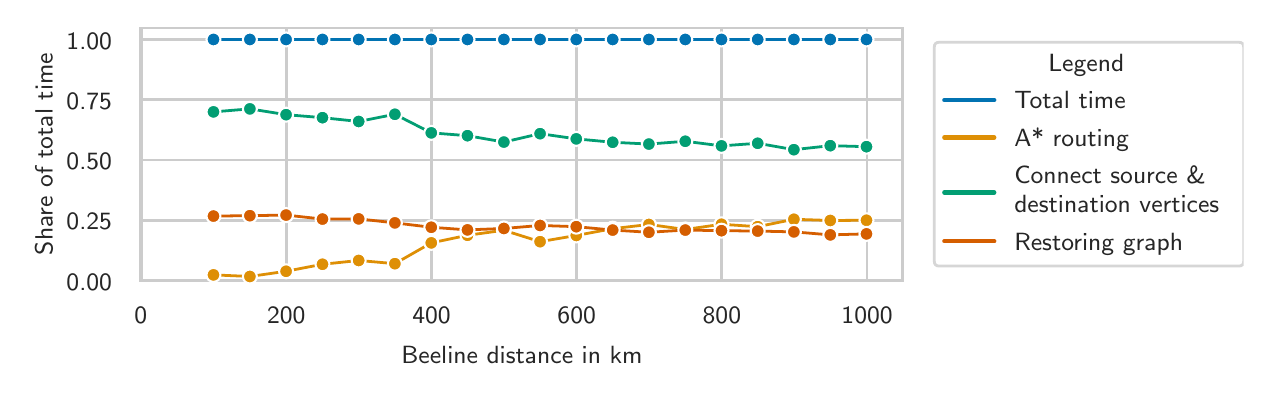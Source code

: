 \begingroup%
\makeatletter%
\begin{pgfpicture}%
\pgfpathrectangle{\pgfpointorigin}{\pgfqpoint{6.08in}{1.716in}}%
\pgfusepath{use as bounding box, clip}%
\begin{pgfscope}%
\pgfsetbuttcap%
\pgfsetmiterjoin%
\definecolor{currentfill}{rgb}{1.0,1.0,1.0}%
\pgfsetfillcolor{currentfill}%
\pgfsetlinewidth{0.0pt}%
\definecolor{currentstroke}{rgb}{1.0,1.0,1.0}%
\pgfsetstrokecolor{currentstroke}%
\pgfsetdash{}{0pt}%
\pgfpathmoveto{\pgfqpoint{0.0in}{0.0in}}%
\pgfpathlineto{\pgfqpoint{6.08in}{0.0in}}%
\pgfpathlineto{\pgfqpoint{6.08in}{1.716in}}%
\pgfpathlineto{\pgfqpoint{0.0in}{1.716in}}%
\pgfpathlineto{\pgfqpoint{0.0in}{0.0in}}%
\pgfpathclose%
\pgfusepath{fill}%
\end{pgfscope}%
\begin{pgfscope}%
\pgfsetbuttcap%
\pgfsetmiterjoin%
\definecolor{currentfill}{rgb}{1.0,1.0,1.0}%
\pgfsetfillcolor{currentfill}%
\pgfsetlinewidth{0.0pt}%
\definecolor{currentstroke}{rgb}{0.0,0.0,0.0}%
\pgfsetstrokecolor{currentstroke}%
\pgfsetstrokeopacity{0.0}%
\pgfsetdash{}{0pt}%
\pgfpathmoveto{\pgfqpoint{0.566in}{0.451in}}%
\pgfpathlineto{\pgfqpoint{4.375in}{0.451in}}%
\pgfpathlineto{\pgfqpoint{4.375in}{1.716in}}%
\pgfpathlineto{\pgfqpoint{0.566in}{1.716in}}%
\pgfpathlineto{\pgfqpoint{0.566in}{0.451in}}%
\pgfpathclose%
\pgfusepath{fill}%
\end{pgfscope}%
\begin{pgfscope}%
\pgfpathrectangle{\pgfqpoint{0.566in}{0.451in}}{\pgfqpoint{3.809in}{1.264in}}%
\pgfusepath{clip}%
\pgfsetroundcap%
\pgfsetroundjoin%
\pgfsetlinewidth{1.004pt}%
\definecolor{currentstroke}{rgb}{0.8,0.8,0.8}%
\pgfsetstrokecolor{currentstroke}%
\pgfsetdash{}{0pt}%
\pgfpathmoveto{\pgfqpoint{0.566in}{0.451in}}%
\pgfpathlineto{\pgfqpoint{0.566in}{1.716in}}%
\pgfusepath{stroke}%
\end{pgfscope}%
\begin{pgfscope}%
\definecolor{textcolor}{rgb}{0.15,0.15,0.15}%
\pgfsetstrokecolor{textcolor}%
\pgfsetfillcolor{textcolor}%
\pgftext[x=0.566in,y=0.319in,,top]{\color{textcolor}\sffamily\fontsize{9.0}{10.8}\selectfont 0}%
\end{pgfscope}%
\begin{pgfscope}%
\pgfpathrectangle{\pgfqpoint{0.566in}{0.451in}}{\pgfqpoint{3.809in}{1.264in}}%
\pgfusepath{clip}%
\pgfsetroundcap%
\pgfsetroundjoin%
\pgfsetlinewidth{1.004pt}%
\definecolor{currentstroke}{rgb}{0.8,0.8,0.8}%
\pgfsetstrokecolor{currentstroke}%
\pgfsetdash{}{0pt}%
\pgfpathmoveto{\pgfqpoint{1.293in}{0.451in}}%
\pgfpathlineto{\pgfqpoint{1.293in}{1.716in}}%
\pgfusepath{stroke}%
\end{pgfscope}%
\begin{pgfscope}%
\definecolor{textcolor}{rgb}{0.15,0.15,0.15}%
\pgfsetstrokecolor{textcolor}%
\pgfsetfillcolor{textcolor}%
\pgftext[x=1.293in,y=0.319in,,top]{\color{textcolor}\sffamily\fontsize{9.0}{10.8}\selectfont 200}%
\end{pgfscope}%
\begin{pgfscope}%
\pgfpathrectangle{\pgfqpoint{0.566in}{0.451in}}{\pgfqpoint{3.809in}{1.264in}}%
\pgfusepath{clip}%
\pgfsetroundcap%
\pgfsetroundjoin%
\pgfsetlinewidth{1.004pt}%
\definecolor{currentstroke}{rgb}{0.8,0.8,0.8}%
\pgfsetstrokecolor{currentstroke}%
\pgfsetdash{}{0pt}%
\pgfpathmoveto{\pgfqpoint{2.019in}{0.451in}}%
\pgfpathlineto{\pgfqpoint{2.019in}{1.716in}}%
\pgfusepath{stroke}%
\end{pgfscope}%
\begin{pgfscope}%
\definecolor{textcolor}{rgb}{0.15,0.15,0.15}%
\pgfsetstrokecolor{textcolor}%
\pgfsetfillcolor{textcolor}%
\pgftext[x=2.019in,y=0.319in,,top]{\color{textcolor}\sffamily\fontsize{9.0}{10.8}\selectfont 400}%
\end{pgfscope}%
\begin{pgfscope}%
\pgfpathrectangle{\pgfqpoint{0.566in}{0.451in}}{\pgfqpoint{3.809in}{1.264in}}%
\pgfusepath{clip}%
\pgfsetroundcap%
\pgfsetroundjoin%
\pgfsetlinewidth{1.004pt}%
\definecolor{currentstroke}{rgb}{0.8,0.8,0.8}%
\pgfsetstrokecolor{currentstroke}%
\pgfsetdash{}{0pt}%
\pgfpathmoveto{\pgfqpoint{2.745in}{0.451in}}%
\pgfpathlineto{\pgfqpoint{2.745in}{1.716in}}%
\pgfusepath{stroke}%
\end{pgfscope}%
\begin{pgfscope}%
\definecolor{textcolor}{rgb}{0.15,0.15,0.15}%
\pgfsetstrokecolor{textcolor}%
\pgfsetfillcolor{textcolor}%
\pgftext[x=2.745in,y=0.319in,,top]{\color{textcolor}\sffamily\fontsize{9.0}{10.8}\selectfont 600}%
\end{pgfscope}%
\begin{pgfscope}%
\pgfpathrectangle{\pgfqpoint{0.566in}{0.451in}}{\pgfqpoint{3.809in}{1.264in}}%
\pgfusepath{clip}%
\pgfsetroundcap%
\pgfsetroundjoin%
\pgfsetlinewidth{1.004pt}%
\definecolor{currentstroke}{rgb}{0.8,0.8,0.8}%
\pgfsetstrokecolor{currentstroke}%
\pgfsetdash{}{0pt}%
\pgfpathmoveto{\pgfqpoint{3.471in}{0.451in}}%
\pgfpathlineto{\pgfqpoint{3.471in}{1.716in}}%
\pgfusepath{stroke}%
\end{pgfscope}%
\begin{pgfscope}%
\definecolor{textcolor}{rgb}{0.15,0.15,0.15}%
\pgfsetstrokecolor{textcolor}%
\pgfsetfillcolor{textcolor}%
\pgftext[x=3.471in,y=0.319in,,top]{\color{textcolor}\sffamily\fontsize{9.0}{10.8}\selectfont 800}%
\end{pgfscope}%
\begin{pgfscope}%
\pgfpathrectangle{\pgfqpoint{0.566in}{0.451in}}{\pgfqpoint{3.809in}{1.264in}}%
\pgfusepath{clip}%
\pgfsetroundcap%
\pgfsetroundjoin%
\pgfsetlinewidth{1.004pt}%
\definecolor{currentstroke}{rgb}{0.8,0.8,0.8}%
\pgfsetstrokecolor{currentstroke}%
\pgfsetdash{}{0pt}%
\pgfpathmoveto{\pgfqpoint{4.197in}{0.451in}}%
\pgfpathlineto{\pgfqpoint{4.197in}{1.716in}}%
\pgfusepath{stroke}%
\end{pgfscope}%
\begin{pgfscope}%
\definecolor{textcolor}{rgb}{0.15,0.15,0.15}%
\pgfsetstrokecolor{textcolor}%
\pgfsetfillcolor{textcolor}%
\pgftext[x=4.197in,y=0.319in,,top]{\color{textcolor}\sffamily\fontsize{9.0}{10.8}\selectfont 1000}%
\end{pgfscope}%
\begin{pgfscope}%
\definecolor{textcolor}{rgb}{0.15,0.15,0.15}%
\pgfsetstrokecolor{textcolor}%
\pgfsetfillcolor{textcolor}%
\pgftext[x=2.471in,y=0.125in,,top]{\color{textcolor}\sffamily\fontsize{9.0}{10.8}\selectfont Beeline distance in km}%
\end{pgfscope}%
\begin{pgfscope}%
\pgfpathrectangle{\pgfqpoint{0.566in}{0.451in}}{\pgfqpoint{3.809in}{1.264in}}%
\pgfusepath{clip}%
\pgfsetroundcap%
\pgfsetroundjoin%
\pgfsetlinewidth{1.004pt}%
\definecolor{currentstroke}{rgb}{0.8,0.8,0.8}%
\pgfsetstrokecolor{currentstroke}%
\pgfsetdash{}{0pt}%
\pgfpathmoveto{\pgfqpoint{0.566in}{0.451in}}%
\pgfpathlineto{\pgfqpoint{4.375in}{0.451in}}%
\pgfusepath{stroke}%
\end{pgfscope}%
\begin{pgfscope}%
\definecolor{textcolor}{rgb}{0.15,0.15,0.15}%
\pgfsetstrokecolor{textcolor}%
\pgfsetfillcolor{textcolor}%
\pgftext[x=0.194in, y=0.404in, left, base]{\color{textcolor}\sffamily\fontsize{9.0}{10.8}\selectfont 0.00}%
\end{pgfscope}%
\begin{pgfscope}%
\pgfpathrectangle{\pgfqpoint{0.566in}{0.451in}}{\pgfqpoint{3.809in}{1.264in}}%
\pgfusepath{clip}%
\pgfsetroundcap%
\pgfsetroundjoin%
\pgfsetlinewidth{1.004pt}%
\definecolor{currentstroke}{rgb}{0.8,0.8,0.8}%
\pgfsetstrokecolor{currentstroke}%
\pgfsetdash{}{0pt}%
\pgfpathmoveto{\pgfqpoint{0.566in}{0.753in}}%
\pgfpathlineto{\pgfqpoint{4.375in}{0.753in}}%
\pgfusepath{stroke}%
\end{pgfscope}%
\begin{pgfscope}%
\definecolor{textcolor}{rgb}{0.15,0.15,0.15}%
\pgfsetstrokecolor{textcolor}%
\pgfsetfillcolor{textcolor}%
\pgftext[x=0.194in, y=0.705in, left, base]{\color{textcolor}\sffamily\fontsize{9.0}{10.8}\selectfont 0.25}%
\end{pgfscope}%
\begin{pgfscope}%
\pgfpathrectangle{\pgfqpoint{0.566in}{0.451in}}{\pgfqpoint{3.809in}{1.264in}}%
\pgfusepath{clip}%
\pgfsetroundcap%
\pgfsetroundjoin%
\pgfsetlinewidth{1.004pt}%
\definecolor{currentstroke}{rgb}{0.8,0.8,0.8}%
\pgfsetstrokecolor{currentstroke}%
\pgfsetdash{}{0pt}%
\pgfpathmoveto{\pgfqpoint{0.566in}{1.054in}}%
\pgfpathlineto{\pgfqpoint{4.375in}{1.054in}}%
\pgfusepath{stroke}%
\end{pgfscope}%
\begin{pgfscope}%
\definecolor{textcolor}{rgb}{0.15,0.15,0.15}%
\pgfsetstrokecolor{textcolor}%
\pgfsetfillcolor{textcolor}%
\pgftext[x=0.194in, y=1.006in, left, base]{\color{textcolor}\sffamily\fontsize{9.0}{10.8}\selectfont 0.50}%
\end{pgfscope}%
\begin{pgfscope}%
\pgfpathrectangle{\pgfqpoint{0.566in}{0.451in}}{\pgfqpoint{3.809in}{1.264in}}%
\pgfusepath{clip}%
\pgfsetroundcap%
\pgfsetroundjoin%
\pgfsetlinewidth{1.004pt}%
\definecolor{currentstroke}{rgb}{0.8,0.8,0.8}%
\pgfsetstrokecolor{currentstroke}%
\pgfsetdash{}{0pt}%
\pgfpathmoveto{\pgfqpoint{0.566in}{1.355in}}%
\pgfpathlineto{\pgfqpoint{4.375in}{1.355in}}%
\pgfusepath{stroke}%
\end{pgfscope}%
\begin{pgfscope}%
\definecolor{textcolor}{rgb}{0.15,0.15,0.15}%
\pgfsetstrokecolor{textcolor}%
\pgfsetfillcolor{textcolor}%
\pgftext[x=0.194in, y=1.308in, left, base]{\color{textcolor}\sffamily\fontsize{9.0}{10.8}\selectfont 0.75}%
\end{pgfscope}%
\begin{pgfscope}%
\pgfpathrectangle{\pgfqpoint{0.566in}{0.451in}}{\pgfqpoint{3.809in}{1.264in}}%
\pgfusepath{clip}%
\pgfsetroundcap%
\pgfsetroundjoin%
\pgfsetlinewidth{1.004pt}%
\definecolor{currentstroke}{rgb}{0.8,0.8,0.8}%
\pgfsetstrokecolor{currentstroke}%
\pgfsetdash{}{0pt}%
\pgfpathmoveto{\pgfqpoint{0.566in}{1.657in}}%
\pgfpathlineto{\pgfqpoint{4.375in}{1.657in}}%
\pgfusepath{stroke}%
\end{pgfscope}%
\begin{pgfscope}%
\definecolor{textcolor}{rgb}{0.15,0.15,0.15}%
\pgfsetstrokecolor{textcolor}%
\pgfsetfillcolor{textcolor}%
\pgftext[x=0.194in, y=1.609in, left, base]{\color{textcolor}\sffamily\fontsize{9.0}{10.8}\selectfont 1.00}%
\end{pgfscope}%
\begin{pgfscope}%
\definecolor{textcolor}{rgb}{0.15,0.15,0.15}%
\pgfsetstrokecolor{textcolor}%
\pgfsetfillcolor{textcolor}%
\pgftext[x=0.125in,y=1.084in,,bottom,rotate=90.0]{\color{textcolor}\sffamily\fontsize{9.0}{10.8}\selectfont Share of total time}%
\end{pgfscope}%
\begin{pgfscope}%
\pgfsetrectcap%
\pgfsetmiterjoin%
\pgfsetlinewidth{1.255pt}%
\definecolor{currentstroke}{rgb}{0.8,0.8,0.8}%
\pgfsetstrokecolor{currentstroke}%
\pgfsetdash{}{0pt}%
\pgfpathmoveto{\pgfqpoint{0.566in}{0.451in}}%
\pgfpathlineto{\pgfqpoint{0.566in}{1.716in}}%
\pgfusepath{stroke}%
\end{pgfscope}%
\begin{pgfscope}%
\pgfsetrectcap%
\pgfsetmiterjoin%
\pgfsetlinewidth{1.255pt}%
\definecolor{currentstroke}{rgb}{0.8,0.8,0.8}%
\pgfsetstrokecolor{currentstroke}%
\pgfsetdash{}{0pt}%
\pgfpathmoveto{\pgfqpoint{4.375in}{0.451in}}%
\pgfpathlineto{\pgfqpoint{4.375in}{1.716in}}%
\pgfusepath{stroke}%
\end{pgfscope}%
\begin{pgfscope}%
\pgfsetrectcap%
\pgfsetmiterjoin%
\pgfsetlinewidth{1.255pt}%
\definecolor{currentstroke}{rgb}{0.8,0.8,0.8}%
\pgfsetstrokecolor{currentstroke}%
\pgfsetdash{}{0pt}%
\pgfpathmoveto{\pgfqpoint{0.566in}{0.451in}}%
\pgfpathlineto{\pgfqpoint{4.375in}{0.451in}}%
\pgfusepath{stroke}%
\end{pgfscope}%
\begin{pgfscope}%
\pgfsetrectcap%
\pgfsetmiterjoin%
\pgfsetlinewidth{1.255pt}%
\definecolor{currentstroke}{rgb}{0.8,0.8,0.8}%
\pgfsetstrokecolor{currentstroke}%
\pgfsetdash{}{0pt}%
\pgfpathmoveto{\pgfqpoint{0.566in}{1.716in}}%
\pgfpathlineto{\pgfqpoint{4.375in}{1.716in}}%
\pgfusepath{stroke}%
\end{pgfscope}%
\begin{pgfscope}%
\pgfsetbuttcap%
\pgfsetmiterjoin%
\definecolor{currentfill}{rgb}{1.0,1.0,1.0}%
\pgfsetfillcolor{currentfill}%
\pgfsetfillopacity{0.8}%
\pgfsetlinewidth{1.004pt}%
\definecolor{currentstroke}{rgb}{0.8,0.8,0.8}%
\pgfsetstrokecolor{currentstroke}%
\pgfsetstrokeopacity{0.8}%
\pgfsetdash{}{0pt}%
\pgfpathmoveto{\pgfqpoint{4.558in}{0.524in}}%
\pgfpathlineto{\pgfqpoint{6.055in}{0.524in}}%
\pgfpathquadraticcurveto{\pgfqpoint{6.08in}{0.524in}}{\pgfqpoint{6.08in}{0.549in}}%
\pgfpathlineto{\pgfqpoint{6.08in}{1.618in}}%
\pgfpathquadraticcurveto{\pgfqpoint{6.08in}{1.643in}}{\pgfqpoint{6.055in}{1.643in}}%
\pgfpathlineto{\pgfqpoint{4.558in}{1.643in}}%
\pgfpathquadraticcurveto{\pgfqpoint{4.533in}{1.643in}}{\pgfqpoint{4.533in}{1.618in}}%
\pgfpathlineto{\pgfqpoint{4.533in}{0.549in}}%
\pgfpathquadraticcurveto{\pgfqpoint{4.533in}{0.524in}}{\pgfqpoint{4.558in}{0.524in}}%
\pgfpathlineto{\pgfqpoint{4.558in}{0.524in}}%
\pgfpathclose%
\pgfusepath{stroke,fill}%
\end{pgfscope}%
\begin{pgfscope}%
\definecolor{textcolor}{rgb}{0.15,0.15,0.15}%
\pgfsetstrokecolor{textcolor}%
\pgfsetfillcolor{textcolor}%
\pgftext[x=5.103in,y=1.498in,left,base]{\color{textcolor}\sffamily\fontsize{9.0}{10.8}\selectfont Legend}%
\end{pgfscope}%
\begin{pgfscope}%
\pgfsetroundcap%
\pgfsetroundjoin%
\pgfsetlinewidth{1.506pt}%
\definecolor{currentstroke}{rgb}{0.004,0.451,0.698}%
\pgfsetstrokecolor{currentstroke}%
\pgfsetdash{}{0pt}%
\pgfpathmoveto{\pgfqpoint{4.583in}{1.354in}}%
\pgfpathlineto{\pgfqpoint{4.708in}{1.354in}}%
\pgfpathlineto{\pgfqpoint{4.833in}{1.354in}}%
\pgfusepath{stroke}%
\end{pgfscope}%
\begin{pgfscope}%
\definecolor{textcolor}{rgb}{0.15,0.15,0.15}%
\pgfsetstrokecolor{textcolor}%
\pgfsetfillcolor{textcolor}%
\pgftext[x=4.933in,y=1.311in,left,base]{\color{textcolor}\sffamily\fontsize{9.0}{10.8}\selectfont Total time}%
\end{pgfscope}%
\begin{pgfscope}%
\pgfsetroundcap%
\pgfsetroundjoin%
\pgfsetlinewidth{1.506pt}%
\definecolor{currentstroke}{rgb}{0.871,0.561,0.02}%
\pgfsetstrokecolor{currentstroke}%
\pgfsetdash{}{0pt}%
\pgfpathmoveto{\pgfqpoint{4.583in}{1.167in}}%
\pgfpathlineto{\pgfqpoint{4.708in}{1.167in}}%
\pgfpathlineto{\pgfqpoint{4.833in}{1.167in}}%
\pgfusepath{stroke}%
\end{pgfscope}%
\begin{pgfscope}%
\definecolor{textcolor}{rgb}{0.15,0.15,0.15}%
\pgfsetstrokecolor{textcolor}%
\pgfsetfillcolor{textcolor}%
\pgftext[x=4.933in,y=1.123in,left,base]{\color{textcolor}\sffamily\fontsize{9.0}{10.8}\selectfont A* routing}%
\end{pgfscope}%
\begin{pgfscope}%
\pgfsetroundcap%
\pgfsetroundjoin%
\pgfsetlinewidth{1.506pt}%
\definecolor{currentstroke}{rgb}{0.008,0.62,0.451}%
\pgfsetstrokecolor{currentstroke}%
\pgfsetdash{}{0pt}%
\pgfpathmoveto{\pgfqpoint{4.583in}{0.892in}}%
\pgfpathlineto{\pgfqpoint{4.708in}{0.892in}}%
\pgfpathlineto{\pgfqpoint{4.833in}{0.892in}}%
\pgfusepath{stroke}%
\end{pgfscope}%
\begin{pgfscope}%
\definecolor{textcolor}{rgb}{0.15,0.15,0.15}%
\pgfsetstrokecolor{textcolor}%
\pgfsetfillcolor{textcolor}%
\pgftext[x=4.933in, y=0.936in, left, base]{\color{textcolor}\sffamily\fontsize{9.0}{10.8}\selectfont Connect source \&}%
\end{pgfscope}%
\begin{pgfscope}%
\definecolor{textcolor}{rgb}{0.15,0.15,0.15}%
\pgfsetstrokecolor{textcolor}%
\pgfsetfillcolor{textcolor}%
\pgftext[x=4.933in, y=0.792in, left, base]{\color{textcolor}\sffamily\fontsize{9.0}{10.8}\selectfont destination vertices}%
\end{pgfscope}%
\begin{pgfscope}%
\pgfsetroundcap%
\pgfsetroundjoin%
\pgfsetlinewidth{1.506pt}%
\definecolor{currentstroke}{rgb}{0.835,0.369,0.0}%
\pgfsetstrokecolor{currentstroke}%
\pgfsetdash{}{0pt}%
\pgfpathmoveto{\pgfqpoint{4.583in}{0.648in}}%
\pgfpathlineto{\pgfqpoint{4.708in}{0.648in}}%
\pgfpathlineto{\pgfqpoint{4.833in}{0.648in}}%
\pgfusepath{stroke}%
\end{pgfscope}%
\begin{pgfscope}%
\definecolor{textcolor}{rgb}{0.15,0.15,0.15}%
\pgfsetstrokecolor{textcolor}%
\pgfsetfillcolor{textcolor}%
\pgftext[x=4.933in,y=0.604in,left,base]{\color{textcolor}\sffamily\fontsize{9.0}{10.8}\selectfont Restoring graph}%
\end{pgfscope}%
\begin{pgfscope}%
\pgfsetroundcap%
\pgfsetroundjoin%
\pgfsetlinewidth{1.004pt}%
\definecolor{currentstroke}{rgb}{0.004,0.451,0.698}%
\pgfsetstrokecolor{currentstroke}%
\pgfsetdash{}{0pt}%
\pgfpathmoveto{\pgfqpoint{0.929in}{1.657in}}%
\pgfpathlineto{\pgfqpoint{1.111in}{1.657in}}%
\pgfpathlineto{\pgfqpoint{1.292in}{1.657in}}%
\pgfpathlineto{\pgfqpoint{1.474in}{1.657in}}%
\pgfpathlineto{\pgfqpoint{1.655in}{1.657in}}%
\pgfpathlineto{\pgfqpoint{1.836in}{1.657in}}%
\pgfpathlineto{\pgfqpoint{2.018in}{1.657in}}%
\pgfpathlineto{\pgfqpoint{2.199in}{1.657in}}%
\pgfpathlineto{\pgfqpoint{2.381in}{1.657in}}%
\pgfpathlineto{\pgfqpoint{2.562in}{1.657in}}%
\pgfpathlineto{\pgfqpoint{2.743in}{1.657in}}%
\pgfpathlineto{\pgfqpoint{2.925in}{1.657in}}%
\pgfpathlineto{\pgfqpoint{3.106in}{1.657in}}%
\pgfpathlineto{\pgfqpoint{3.288in}{1.657in}}%
\pgfpathlineto{\pgfqpoint{3.469in}{1.657in}}%
\pgfpathlineto{\pgfqpoint{3.65in}{1.657in}}%
\pgfpathlineto{\pgfqpoint{3.831in}{1.657in}}%
\pgfpathlineto{\pgfqpoint{4.013in}{1.657in}}%
\pgfpathlineto{\pgfqpoint{4.194in}{1.657in}}%
\pgfusepath{stroke}%
\end{pgfscope}%
\begin{pgfscope}%
\pgfsetbuttcap%
\pgfsetroundjoin%
\definecolor{currentfill}{rgb}{0.004,0.451,0.698}%
\pgfsetfillcolor{currentfill}%
\pgfsetlinewidth{0.753pt}%
\definecolor{currentstroke}{rgb}{1.0,1.0,1.0}%
\pgfsetstrokecolor{currentstroke}%
\pgfsetdash{}{0pt}%
\pgfsys@defobject{currentmarker}{\pgfqpoint{-0.035in}{-0.035in}}{\pgfqpoint{0.035in}{0.035in}}{%
\pgfpathmoveto{\pgfqpoint{0.0in}{-0.035in}}%
\pgfpathcurveto{\pgfqpoint{0.009in}{-0.035in}}{\pgfqpoint{0.018in}{-0.031in}}{\pgfqpoint{0.025in}{-0.025in}}%
\pgfpathcurveto{\pgfqpoint{0.031in}{-0.018in}}{\pgfqpoint{0.035in}{-0.009in}}{\pgfqpoint{0.035in}{0.0in}}%
\pgfpathcurveto{\pgfqpoint{0.035in}{0.009in}}{\pgfqpoint{0.031in}{0.018in}}{\pgfqpoint{0.025in}{0.025in}}%
\pgfpathcurveto{\pgfqpoint{0.018in}{0.031in}}{\pgfqpoint{0.009in}{0.035in}}{\pgfqpoint{0.0in}{0.035in}}%
\pgfpathcurveto{\pgfqpoint{-0.009in}{0.035in}}{\pgfqpoint{-0.018in}{0.031in}}{\pgfqpoint{-0.025in}{0.025in}}%
\pgfpathcurveto{\pgfqpoint{-0.031in}{0.018in}}{\pgfqpoint{-0.035in}{0.009in}}{\pgfqpoint{-0.035in}{0.0in}}%
\pgfpathcurveto{\pgfqpoint{-0.035in}{-0.009in}}{\pgfqpoint{-0.031in}{-0.018in}}{\pgfqpoint{-0.025in}{-0.025in}}%
\pgfpathcurveto{\pgfqpoint{-0.018in}{-0.031in}}{\pgfqpoint{-0.009in}{-0.035in}}{\pgfqpoint{0.0in}{-0.035in}}%
\pgfpathlineto{\pgfqpoint{0.0in}{-0.035in}}%
\pgfpathclose%
\pgfusepath{stroke,fill}%
}%
\begin{pgfscope}%
\pgfsys@transformshift{0.929in}{1.657in}%
\pgfsys@useobject{currentmarker}{}%
\end{pgfscope}%
\begin{pgfscope}%
\pgfsys@transformshift{1.111in}{1.657in}%
\pgfsys@useobject{currentmarker}{}%
\end{pgfscope}%
\begin{pgfscope}%
\pgfsys@transformshift{1.292in}{1.657in}%
\pgfsys@useobject{currentmarker}{}%
\end{pgfscope}%
\begin{pgfscope}%
\pgfsys@transformshift{1.474in}{1.657in}%
\pgfsys@useobject{currentmarker}{}%
\end{pgfscope}%
\begin{pgfscope}%
\pgfsys@transformshift{1.655in}{1.657in}%
\pgfsys@useobject{currentmarker}{}%
\end{pgfscope}%
\begin{pgfscope}%
\pgfsys@transformshift{1.836in}{1.657in}%
\pgfsys@useobject{currentmarker}{}%
\end{pgfscope}%
\begin{pgfscope}%
\pgfsys@transformshift{2.018in}{1.657in}%
\pgfsys@useobject{currentmarker}{}%
\end{pgfscope}%
\begin{pgfscope}%
\pgfsys@transformshift{2.199in}{1.657in}%
\pgfsys@useobject{currentmarker}{}%
\end{pgfscope}%
\begin{pgfscope}%
\pgfsys@transformshift{2.381in}{1.657in}%
\pgfsys@useobject{currentmarker}{}%
\end{pgfscope}%
\begin{pgfscope}%
\pgfsys@transformshift{2.562in}{1.657in}%
\pgfsys@useobject{currentmarker}{}%
\end{pgfscope}%
\begin{pgfscope}%
\pgfsys@transformshift{2.743in}{1.657in}%
\pgfsys@useobject{currentmarker}{}%
\end{pgfscope}%
\begin{pgfscope}%
\pgfsys@transformshift{2.925in}{1.657in}%
\pgfsys@useobject{currentmarker}{}%
\end{pgfscope}%
\begin{pgfscope}%
\pgfsys@transformshift{3.106in}{1.657in}%
\pgfsys@useobject{currentmarker}{}%
\end{pgfscope}%
\begin{pgfscope}%
\pgfsys@transformshift{3.288in}{1.657in}%
\pgfsys@useobject{currentmarker}{}%
\end{pgfscope}%
\begin{pgfscope}%
\pgfsys@transformshift{3.469in}{1.657in}%
\pgfsys@useobject{currentmarker}{}%
\end{pgfscope}%
\begin{pgfscope}%
\pgfsys@transformshift{3.65in}{1.657in}%
\pgfsys@useobject{currentmarker}{}%
\end{pgfscope}%
\begin{pgfscope}%
\pgfsys@transformshift{3.831in}{1.657in}%
\pgfsys@useobject{currentmarker}{}%
\end{pgfscope}%
\begin{pgfscope}%
\pgfsys@transformshift{4.013in}{1.657in}%
\pgfsys@useobject{currentmarker}{}%
\end{pgfscope}%
\begin{pgfscope}%
\pgfsys@transformshift{4.194in}{1.657in}%
\pgfsys@useobject{currentmarker}{}%
\end{pgfscope}%
\end{pgfscope}%
\begin{pgfscope}%
\pgfsetroundcap%
\pgfsetroundjoin%
\pgfsetlinewidth{1.004pt}%
\definecolor{currentstroke}{rgb}{0.871,0.561,0.02}%
\pgfsetstrokecolor{currentstroke}%
\pgfsetdash{}{0pt}%
\pgfpathmoveto{\pgfqpoint{0.929in}{0.48in}}%
\pgfpathlineto{\pgfqpoint{1.111in}{0.472in}}%
\pgfpathlineto{\pgfqpoint{1.292in}{0.498in}}%
\pgfpathlineto{\pgfqpoint{1.474in}{0.533in}}%
\pgfpathlineto{\pgfqpoint{1.655in}{0.552in}}%
\pgfpathlineto{\pgfqpoint{1.836in}{0.536in}}%
\pgfpathlineto{\pgfqpoint{2.018in}{0.64in}}%
\pgfpathlineto{\pgfqpoint{2.199in}{0.678in}}%
\pgfpathlineto{\pgfqpoint{2.381in}{0.703in}}%
\pgfpathlineto{\pgfqpoint{2.562in}{0.646in}}%
\pgfpathlineto{\pgfqpoint{2.743in}{0.677in}}%
\pgfpathlineto{\pgfqpoint{2.925in}{0.711in}}%
\pgfpathlineto{\pgfqpoint{3.106in}{0.732in}}%
\pgfpathlineto{\pgfqpoint{3.288in}{0.707in}}%
\pgfpathlineto{\pgfqpoint{3.469in}{0.733in}}%
\pgfpathlineto{\pgfqpoint{3.65in}{0.721in}}%
\pgfpathlineto{\pgfqpoint{3.831in}{0.758in}}%
\pgfpathlineto{\pgfqpoint{4.013in}{0.752in}}%
\pgfpathlineto{\pgfqpoint{4.194in}{0.753in}}%
\pgfusepath{stroke}%
\end{pgfscope}%
\begin{pgfscope}%
\pgfsetbuttcap%
\pgfsetroundjoin%
\definecolor{currentfill}{rgb}{0.871,0.561,0.02}%
\pgfsetfillcolor{currentfill}%
\pgfsetlinewidth{0.753pt}%
\definecolor{currentstroke}{rgb}{1.0,1.0,1.0}%
\pgfsetstrokecolor{currentstroke}%
\pgfsetdash{}{0pt}%
\pgfsys@defobject{currentmarker}{\pgfqpoint{-0.035in}{-0.035in}}{\pgfqpoint{0.035in}{0.035in}}{%
\pgfpathmoveto{\pgfqpoint{0.0in}{-0.035in}}%
\pgfpathcurveto{\pgfqpoint{0.009in}{-0.035in}}{\pgfqpoint{0.018in}{-0.031in}}{\pgfqpoint{0.025in}{-0.025in}}%
\pgfpathcurveto{\pgfqpoint{0.031in}{-0.018in}}{\pgfqpoint{0.035in}{-0.009in}}{\pgfqpoint{0.035in}{0.0in}}%
\pgfpathcurveto{\pgfqpoint{0.035in}{0.009in}}{\pgfqpoint{0.031in}{0.018in}}{\pgfqpoint{0.025in}{0.025in}}%
\pgfpathcurveto{\pgfqpoint{0.018in}{0.031in}}{\pgfqpoint{0.009in}{0.035in}}{\pgfqpoint{0.0in}{0.035in}}%
\pgfpathcurveto{\pgfqpoint{-0.009in}{0.035in}}{\pgfqpoint{-0.018in}{0.031in}}{\pgfqpoint{-0.025in}{0.025in}}%
\pgfpathcurveto{\pgfqpoint{-0.031in}{0.018in}}{\pgfqpoint{-0.035in}{0.009in}}{\pgfqpoint{-0.035in}{0.0in}}%
\pgfpathcurveto{\pgfqpoint{-0.035in}{-0.009in}}{\pgfqpoint{-0.031in}{-0.018in}}{\pgfqpoint{-0.025in}{-0.025in}}%
\pgfpathcurveto{\pgfqpoint{-0.018in}{-0.031in}}{\pgfqpoint{-0.009in}{-0.035in}}{\pgfqpoint{0.0in}{-0.035in}}%
\pgfpathlineto{\pgfqpoint{0.0in}{-0.035in}}%
\pgfpathclose%
\pgfusepath{stroke,fill}%
}%
\begin{pgfscope}%
\pgfsys@transformshift{0.929in}{0.48in}%
\pgfsys@useobject{currentmarker}{}%
\end{pgfscope}%
\begin{pgfscope}%
\pgfsys@transformshift{1.111in}{0.472in}%
\pgfsys@useobject{currentmarker}{}%
\end{pgfscope}%
\begin{pgfscope}%
\pgfsys@transformshift{1.292in}{0.498in}%
\pgfsys@useobject{currentmarker}{}%
\end{pgfscope}%
\begin{pgfscope}%
\pgfsys@transformshift{1.474in}{0.533in}%
\pgfsys@useobject{currentmarker}{}%
\end{pgfscope}%
\begin{pgfscope}%
\pgfsys@transformshift{1.655in}{0.552in}%
\pgfsys@useobject{currentmarker}{}%
\end{pgfscope}%
\begin{pgfscope}%
\pgfsys@transformshift{1.836in}{0.536in}%
\pgfsys@useobject{currentmarker}{}%
\end{pgfscope}%
\begin{pgfscope}%
\pgfsys@transformshift{2.018in}{0.64in}%
\pgfsys@useobject{currentmarker}{}%
\end{pgfscope}%
\begin{pgfscope}%
\pgfsys@transformshift{2.199in}{0.678in}%
\pgfsys@useobject{currentmarker}{}%
\end{pgfscope}%
\begin{pgfscope}%
\pgfsys@transformshift{2.381in}{0.703in}%
\pgfsys@useobject{currentmarker}{}%
\end{pgfscope}%
\begin{pgfscope}%
\pgfsys@transformshift{2.562in}{0.646in}%
\pgfsys@useobject{currentmarker}{}%
\end{pgfscope}%
\begin{pgfscope}%
\pgfsys@transformshift{2.743in}{0.677in}%
\pgfsys@useobject{currentmarker}{}%
\end{pgfscope}%
\begin{pgfscope}%
\pgfsys@transformshift{2.925in}{0.711in}%
\pgfsys@useobject{currentmarker}{}%
\end{pgfscope}%
\begin{pgfscope}%
\pgfsys@transformshift{3.106in}{0.732in}%
\pgfsys@useobject{currentmarker}{}%
\end{pgfscope}%
\begin{pgfscope}%
\pgfsys@transformshift{3.288in}{0.707in}%
\pgfsys@useobject{currentmarker}{}%
\end{pgfscope}%
\begin{pgfscope}%
\pgfsys@transformshift{3.469in}{0.733in}%
\pgfsys@useobject{currentmarker}{}%
\end{pgfscope}%
\begin{pgfscope}%
\pgfsys@transformshift{3.65in}{0.721in}%
\pgfsys@useobject{currentmarker}{}%
\end{pgfscope}%
\begin{pgfscope}%
\pgfsys@transformshift{3.831in}{0.758in}%
\pgfsys@useobject{currentmarker}{}%
\end{pgfscope}%
\begin{pgfscope}%
\pgfsys@transformshift{4.013in}{0.752in}%
\pgfsys@useobject{currentmarker}{}%
\end{pgfscope}%
\begin{pgfscope}%
\pgfsys@transformshift{4.194in}{0.753in}%
\pgfsys@useobject{currentmarker}{}%
\end{pgfscope}%
\end{pgfscope}%
\begin{pgfscope}%
\pgfsetroundcap%
\pgfsetroundjoin%
\pgfsetlinewidth{1.004pt}%
\definecolor{currentstroke}{rgb}{0.008,0.62,0.451}%
\pgfsetstrokecolor{currentstroke}%
\pgfsetdash{}{0pt}%
\pgfpathmoveto{\pgfqpoint{0.929in}{1.295in}}%
\pgfpathlineto{\pgfqpoint{1.111in}{1.31in}}%
\pgfpathlineto{\pgfqpoint{1.292in}{1.281in}}%
\pgfpathlineto{\pgfqpoint{1.474in}{1.266in}}%
\pgfpathlineto{\pgfqpoint{1.655in}{1.247in}}%
\pgfpathlineto{\pgfqpoint{1.836in}{1.283in}}%
\pgfpathlineto{\pgfqpoint{2.018in}{1.19in}}%
\pgfpathlineto{\pgfqpoint{2.199in}{1.176in}}%
\pgfpathlineto{\pgfqpoint{2.381in}{1.144in}}%
\pgfpathlineto{\pgfqpoint{2.562in}{1.186in}}%
\pgfpathlineto{\pgfqpoint{2.743in}{1.16in}}%
\pgfpathlineto{\pgfqpoint{2.925in}{1.143in}}%
\pgfpathlineto{\pgfqpoint{3.106in}{1.134in}}%
\pgfpathlineto{\pgfqpoint{3.288in}{1.148in}}%
\pgfpathlineto{\pgfqpoint{3.469in}{1.125in}}%
\pgfpathlineto{\pgfqpoint{3.65in}{1.138in}}%
\pgfpathlineto{\pgfqpoint{3.831in}{1.106in}}%
\pgfpathlineto{\pgfqpoint{4.013in}{1.126in}}%
\pgfpathlineto{\pgfqpoint{4.194in}{1.121in}}%
\pgfusepath{stroke}%
\end{pgfscope}%
\begin{pgfscope}%
\pgfsetbuttcap%
\pgfsetroundjoin%
\definecolor{currentfill}{rgb}{0.008,0.62,0.451}%
\pgfsetfillcolor{currentfill}%
\pgfsetlinewidth{0.753pt}%
\definecolor{currentstroke}{rgb}{1.0,1.0,1.0}%
\pgfsetstrokecolor{currentstroke}%
\pgfsetdash{}{0pt}%
\pgfsys@defobject{currentmarker}{\pgfqpoint{-0.035in}{-0.035in}}{\pgfqpoint{0.035in}{0.035in}}{%
\pgfpathmoveto{\pgfqpoint{0.0in}{-0.035in}}%
\pgfpathcurveto{\pgfqpoint{0.009in}{-0.035in}}{\pgfqpoint{0.018in}{-0.031in}}{\pgfqpoint{0.025in}{-0.025in}}%
\pgfpathcurveto{\pgfqpoint{0.031in}{-0.018in}}{\pgfqpoint{0.035in}{-0.009in}}{\pgfqpoint{0.035in}{0.0in}}%
\pgfpathcurveto{\pgfqpoint{0.035in}{0.009in}}{\pgfqpoint{0.031in}{0.018in}}{\pgfqpoint{0.025in}{0.025in}}%
\pgfpathcurveto{\pgfqpoint{0.018in}{0.031in}}{\pgfqpoint{0.009in}{0.035in}}{\pgfqpoint{0.0in}{0.035in}}%
\pgfpathcurveto{\pgfqpoint{-0.009in}{0.035in}}{\pgfqpoint{-0.018in}{0.031in}}{\pgfqpoint{-0.025in}{0.025in}}%
\pgfpathcurveto{\pgfqpoint{-0.031in}{0.018in}}{\pgfqpoint{-0.035in}{0.009in}}{\pgfqpoint{-0.035in}{0.0in}}%
\pgfpathcurveto{\pgfqpoint{-0.035in}{-0.009in}}{\pgfqpoint{-0.031in}{-0.018in}}{\pgfqpoint{-0.025in}{-0.025in}}%
\pgfpathcurveto{\pgfqpoint{-0.018in}{-0.031in}}{\pgfqpoint{-0.009in}{-0.035in}}{\pgfqpoint{0.0in}{-0.035in}}%
\pgfpathlineto{\pgfqpoint{0.0in}{-0.035in}}%
\pgfpathclose%
\pgfusepath{stroke,fill}%
}%
\begin{pgfscope}%
\pgfsys@transformshift{0.929in}{1.295in}%
\pgfsys@useobject{currentmarker}{}%
\end{pgfscope}%
\begin{pgfscope}%
\pgfsys@transformshift{1.111in}{1.31in}%
\pgfsys@useobject{currentmarker}{}%
\end{pgfscope}%
\begin{pgfscope}%
\pgfsys@transformshift{1.292in}{1.281in}%
\pgfsys@useobject{currentmarker}{}%
\end{pgfscope}%
\begin{pgfscope}%
\pgfsys@transformshift{1.474in}{1.266in}%
\pgfsys@useobject{currentmarker}{}%
\end{pgfscope}%
\begin{pgfscope}%
\pgfsys@transformshift{1.655in}{1.247in}%
\pgfsys@useobject{currentmarker}{}%
\end{pgfscope}%
\begin{pgfscope}%
\pgfsys@transformshift{1.836in}{1.283in}%
\pgfsys@useobject{currentmarker}{}%
\end{pgfscope}%
\begin{pgfscope}%
\pgfsys@transformshift{2.018in}{1.19in}%
\pgfsys@useobject{currentmarker}{}%
\end{pgfscope}%
\begin{pgfscope}%
\pgfsys@transformshift{2.199in}{1.176in}%
\pgfsys@useobject{currentmarker}{}%
\end{pgfscope}%
\begin{pgfscope}%
\pgfsys@transformshift{2.381in}{1.144in}%
\pgfsys@useobject{currentmarker}{}%
\end{pgfscope}%
\begin{pgfscope}%
\pgfsys@transformshift{2.562in}{1.186in}%
\pgfsys@useobject{currentmarker}{}%
\end{pgfscope}%
\begin{pgfscope}%
\pgfsys@transformshift{2.743in}{1.16in}%
\pgfsys@useobject{currentmarker}{}%
\end{pgfscope}%
\begin{pgfscope}%
\pgfsys@transformshift{2.925in}{1.143in}%
\pgfsys@useobject{currentmarker}{}%
\end{pgfscope}%
\begin{pgfscope}%
\pgfsys@transformshift{3.106in}{1.134in}%
\pgfsys@useobject{currentmarker}{}%
\end{pgfscope}%
\begin{pgfscope}%
\pgfsys@transformshift{3.288in}{1.148in}%
\pgfsys@useobject{currentmarker}{}%
\end{pgfscope}%
\begin{pgfscope}%
\pgfsys@transformshift{3.469in}{1.125in}%
\pgfsys@useobject{currentmarker}{}%
\end{pgfscope}%
\begin{pgfscope}%
\pgfsys@transformshift{3.65in}{1.138in}%
\pgfsys@useobject{currentmarker}{}%
\end{pgfscope}%
\begin{pgfscope}%
\pgfsys@transformshift{3.831in}{1.106in}%
\pgfsys@useobject{currentmarker}{}%
\end{pgfscope}%
\begin{pgfscope}%
\pgfsys@transformshift{4.013in}{1.126in}%
\pgfsys@useobject{currentmarker}{}%
\end{pgfscope}%
\begin{pgfscope}%
\pgfsys@transformshift{4.194in}{1.121in}%
\pgfsys@useobject{currentmarker}{}%
\end{pgfscope}%
\end{pgfscope}%
\begin{pgfscope}%
\pgfsetroundcap%
\pgfsetroundjoin%
\pgfsetlinewidth{1.004pt}%
\definecolor{currentstroke}{rgb}{0.835,0.369,0.0}%
\pgfsetstrokecolor{currentstroke}%
\pgfsetdash{}{0pt}%
\pgfpathmoveto{\pgfqpoint{0.929in}{0.774in}}%
\pgfpathlineto{\pgfqpoint{1.111in}{0.776in}}%
\pgfpathlineto{\pgfqpoint{1.292in}{0.779in}}%
\pgfpathlineto{\pgfqpoint{1.474in}{0.759in}}%
\pgfpathlineto{\pgfqpoint{1.655in}{0.76in}}%
\pgfpathlineto{\pgfqpoint{1.836in}{0.74in}}%
\pgfpathlineto{\pgfqpoint{2.018in}{0.718in}}%
\pgfpathlineto{\pgfqpoint{2.199in}{0.705in}}%
\pgfpathlineto{\pgfqpoint{2.381in}{0.712in}}%
\pgfpathlineto{\pgfqpoint{2.562in}{0.727in}}%
\pgfpathlineto{\pgfqpoint{2.743in}{0.721in}}%
\pgfpathlineto{\pgfqpoint{2.925in}{0.704in}}%
\pgfpathlineto{\pgfqpoint{3.106in}{0.693in}}%
\pgfpathlineto{\pgfqpoint{3.288in}{0.704in}}%
\pgfpathlineto{\pgfqpoint{3.469in}{0.701in}}%
\pgfpathlineto{\pgfqpoint{3.65in}{0.699in}}%
\pgfpathlineto{\pgfqpoint{3.831in}{0.695in}}%
\pgfpathlineto{\pgfqpoint{4.013in}{0.68in}}%
\pgfpathlineto{\pgfqpoint{4.194in}{0.685in}}%
\pgfusepath{stroke}%
\end{pgfscope}%
\begin{pgfscope}%
\pgfsetbuttcap%
\pgfsetroundjoin%
\definecolor{currentfill}{rgb}{0.835,0.369,0.0}%
\pgfsetfillcolor{currentfill}%
\pgfsetlinewidth{0.753pt}%
\definecolor{currentstroke}{rgb}{1.0,1.0,1.0}%
\pgfsetstrokecolor{currentstroke}%
\pgfsetdash{}{0pt}%
\pgfsys@defobject{currentmarker}{\pgfqpoint{-0.035in}{-0.035in}}{\pgfqpoint{0.035in}{0.035in}}{%
\pgfpathmoveto{\pgfqpoint{0.0in}{-0.035in}}%
\pgfpathcurveto{\pgfqpoint{0.009in}{-0.035in}}{\pgfqpoint{0.018in}{-0.031in}}{\pgfqpoint{0.025in}{-0.025in}}%
\pgfpathcurveto{\pgfqpoint{0.031in}{-0.018in}}{\pgfqpoint{0.035in}{-0.009in}}{\pgfqpoint{0.035in}{0.0in}}%
\pgfpathcurveto{\pgfqpoint{0.035in}{0.009in}}{\pgfqpoint{0.031in}{0.018in}}{\pgfqpoint{0.025in}{0.025in}}%
\pgfpathcurveto{\pgfqpoint{0.018in}{0.031in}}{\pgfqpoint{0.009in}{0.035in}}{\pgfqpoint{0.0in}{0.035in}}%
\pgfpathcurveto{\pgfqpoint{-0.009in}{0.035in}}{\pgfqpoint{-0.018in}{0.031in}}{\pgfqpoint{-0.025in}{0.025in}}%
\pgfpathcurveto{\pgfqpoint{-0.031in}{0.018in}}{\pgfqpoint{-0.035in}{0.009in}}{\pgfqpoint{-0.035in}{0.0in}}%
\pgfpathcurveto{\pgfqpoint{-0.035in}{-0.009in}}{\pgfqpoint{-0.031in}{-0.018in}}{\pgfqpoint{-0.025in}{-0.025in}}%
\pgfpathcurveto{\pgfqpoint{-0.018in}{-0.031in}}{\pgfqpoint{-0.009in}{-0.035in}}{\pgfqpoint{0.0in}{-0.035in}}%
\pgfpathlineto{\pgfqpoint{0.0in}{-0.035in}}%
\pgfpathclose%
\pgfusepath{stroke,fill}%
}%
\begin{pgfscope}%
\pgfsys@transformshift{0.929in}{0.774in}%
\pgfsys@useobject{currentmarker}{}%
\end{pgfscope}%
\begin{pgfscope}%
\pgfsys@transformshift{1.111in}{0.776in}%
\pgfsys@useobject{currentmarker}{}%
\end{pgfscope}%
\begin{pgfscope}%
\pgfsys@transformshift{1.292in}{0.779in}%
\pgfsys@useobject{currentmarker}{}%
\end{pgfscope}%
\begin{pgfscope}%
\pgfsys@transformshift{1.474in}{0.759in}%
\pgfsys@useobject{currentmarker}{}%
\end{pgfscope}%
\begin{pgfscope}%
\pgfsys@transformshift{1.655in}{0.76in}%
\pgfsys@useobject{currentmarker}{}%
\end{pgfscope}%
\begin{pgfscope}%
\pgfsys@transformshift{1.836in}{0.74in}%
\pgfsys@useobject{currentmarker}{}%
\end{pgfscope}%
\begin{pgfscope}%
\pgfsys@transformshift{2.018in}{0.718in}%
\pgfsys@useobject{currentmarker}{}%
\end{pgfscope}%
\begin{pgfscope}%
\pgfsys@transformshift{2.199in}{0.705in}%
\pgfsys@useobject{currentmarker}{}%
\end{pgfscope}%
\begin{pgfscope}%
\pgfsys@transformshift{2.381in}{0.712in}%
\pgfsys@useobject{currentmarker}{}%
\end{pgfscope}%
\begin{pgfscope}%
\pgfsys@transformshift{2.562in}{0.727in}%
\pgfsys@useobject{currentmarker}{}%
\end{pgfscope}%
\begin{pgfscope}%
\pgfsys@transformshift{2.743in}{0.721in}%
\pgfsys@useobject{currentmarker}{}%
\end{pgfscope}%
\begin{pgfscope}%
\pgfsys@transformshift{2.925in}{0.704in}%
\pgfsys@useobject{currentmarker}{}%
\end{pgfscope}%
\begin{pgfscope}%
\pgfsys@transformshift{3.106in}{0.693in}%
\pgfsys@useobject{currentmarker}{}%
\end{pgfscope}%
\begin{pgfscope}%
\pgfsys@transformshift{3.288in}{0.704in}%
\pgfsys@useobject{currentmarker}{}%
\end{pgfscope}%
\begin{pgfscope}%
\pgfsys@transformshift{3.469in}{0.701in}%
\pgfsys@useobject{currentmarker}{}%
\end{pgfscope}%
\begin{pgfscope}%
\pgfsys@transformshift{3.65in}{0.699in}%
\pgfsys@useobject{currentmarker}{}%
\end{pgfscope}%
\begin{pgfscope}%
\pgfsys@transformshift{3.831in}{0.695in}%
\pgfsys@useobject{currentmarker}{}%
\end{pgfscope}%
\begin{pgfscope}%
\pgfsys@transformshift{4.013in}{0.68in}%
\pgfsys@useobject{currentmarker}{}%
\end{pgfscope}%
\begin{pgfscope}%
\pgfsys@transformshift{4.194in}{0.685in}%
\pgfsys@useobject{currentmarker}{}%
\end{pgfscope}%
\end{pgfscope}%
\end{pgfpicture}%
\makeatother%
\endgroup%

